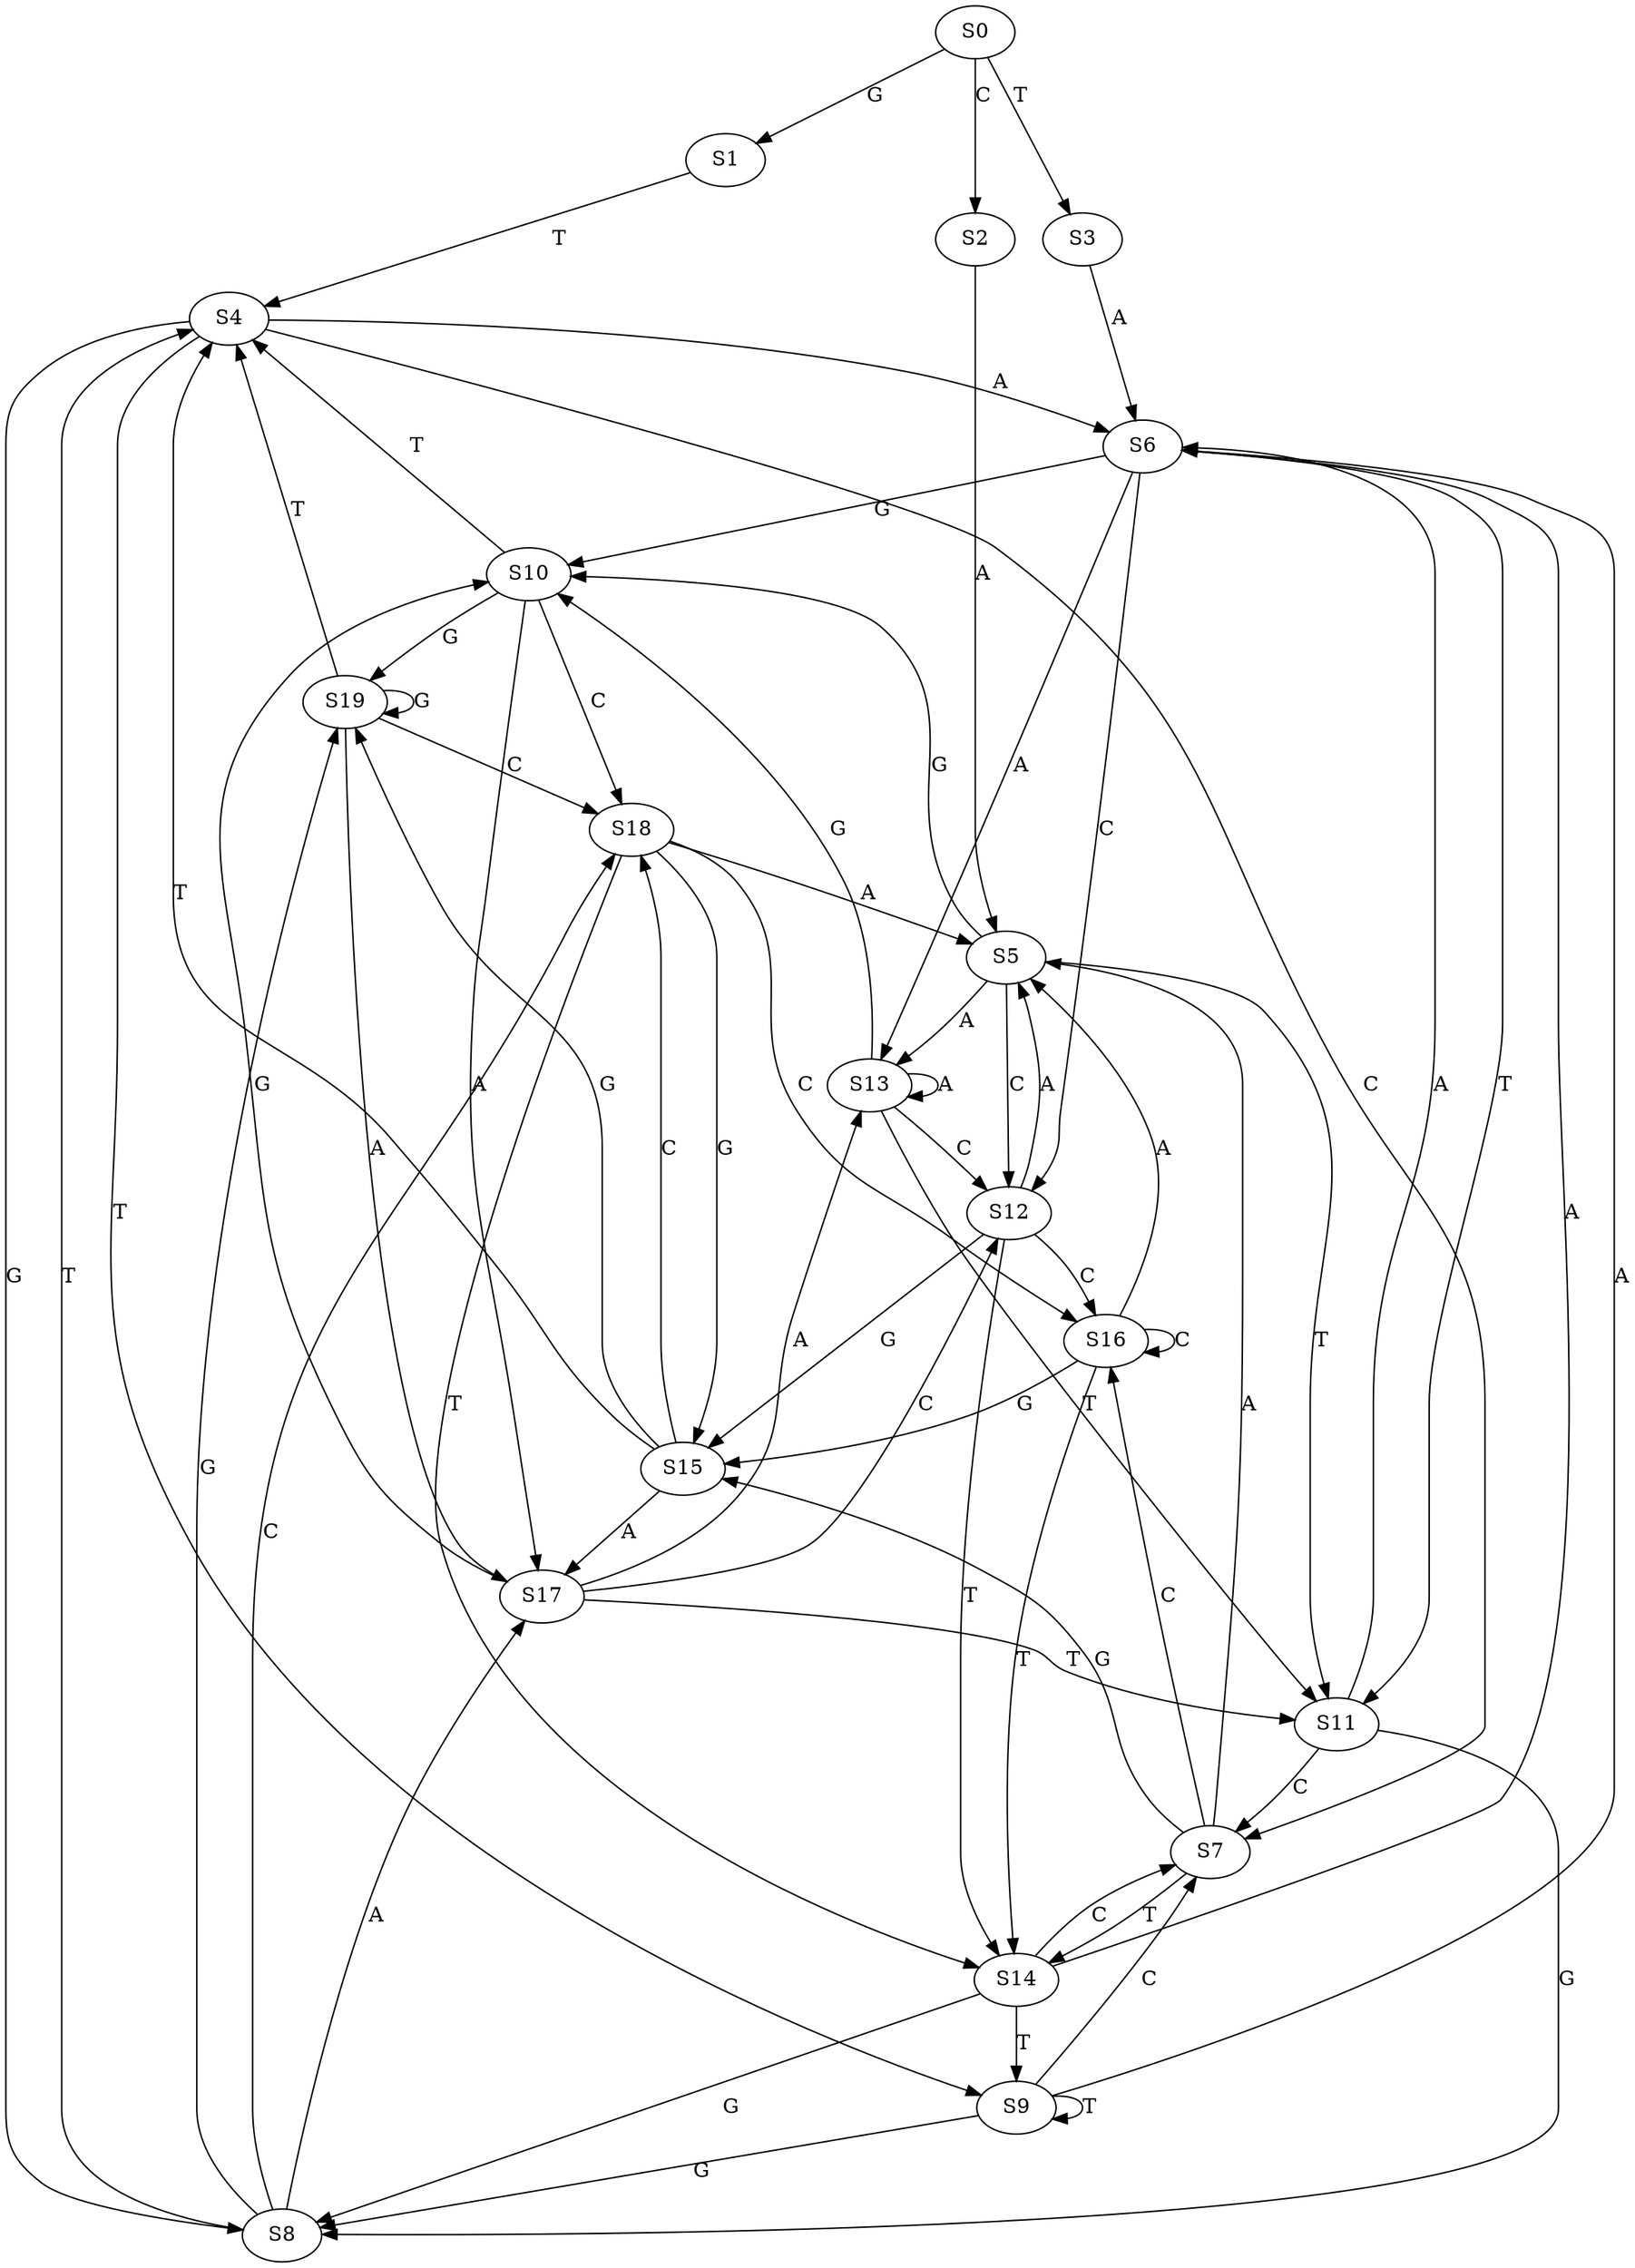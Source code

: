 strict digraph  {
	S0 -> S1 [ label = G ];
	S0 -> S2 [ label = C ];
	S0 -> S3 [ label = T ];
	S1 -> S4 [ label = T ];
	S2 -> S5 [ label = A ];
	S3 -> S6 [ label = A ];
	S4 -> S6 [ label = A ];
	S4 -> S7 [ label = C ];
	S4 -> S8 [ label = G ];
	S4 -> S9 [ label = T ];
	S5 -> S10 [ label = G ];
	S5 -> S11 [ label = T ];
	S5 -> S12 [ label = C ];
	S5 -> S13 [ label = A ];
	S6 -> S10 [ label = G ];
	S6 -> S11 [ label = T ];
	S6 -> S13 [ label = A ];
	S6 -> S12 [ label = C ];
	S7 -> S14 [ label = T ];
	S7 -> S15 [ label = G ];
	S7 -> S16 [ label = C ];
	S7 -> S5 [ label = A ];
	S8 -> S17 [ label = A ];
	S8 -> S4 [ label = T ];
	S8 -> S18 [ label = C ];
	S8 -> S19 [ label = G ];
	S9 -> S7 [ label = C ];
	S9 -> S6 [ label = A ];
	S9 -> S8 [ label = G ];
	S9 -> S9 [ label = T ];
	S10 -> S4 [ label = T ];
	S10 -> S19 [ label = G ];
	S10 -> S17 [ label = A ];
	S10 -> S18 [ label = C ];
	S11 -> S6 [ label = A ];
	S11 -> S7 [ label = C ];
	S11 -> S8 [ label = G ];
	S12 -> S5 [ label = A ];
	S12 -> S14 [ label = T ];
	S12 -> S16 [ label = C ];
	S12 -> S15 [ label = G ];
	S13 -> S11 [ label = T ];
	S13 -> S12 [ label = C ];
	S13 -> S10 [ label = G ];
	S13 -> S13 [ label = A ];
	S14 -> S8 [ label = G ];
	S14 -> S7 [ label = C ];
	S14 -> S6 [ label = A ];
	S14 -> S9 [ label = T ];
	S15 -> S19 [ label = G ];
	S15 -> S4 [ label = T ];
	S15 -> S17 [ label = A ];
	S15 -> S18 [ label = C ];
	S16 -> S15 [ label = G ];
	S16 -> S16 [ label = C ];
	S16 -> S5 [ label = A ];
	S16 -> S14 [ label = T ];
	S17 -> S10 [ label = G ];
	S17 -> S13 [ label = A ];
	S17 -> S12 [ label = C ];
	S17 -> S11 [ label = T ];
	S18 -> S16 [ label = C ];
	S18 -> S14 [ label = T ];
	S18 -> S15 [ label = G ];
	S18 -> S5 [ label = A ];
	S19 -> S17 [ label = A ];
	S19 -> S4 [ label = T ];
	S19 -> S19 [ label = G ];
	S19 -> S18 [ label = C ];
}
